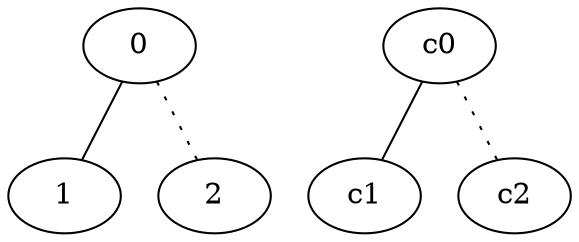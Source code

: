 graph {
a0[label=0];
a1[label=1];
a2[label=2];
a0 -- a1;
a0 -- a2 [style=dotted];
c0 -- c1;
c0 -- c2 [style=dotted];
}

